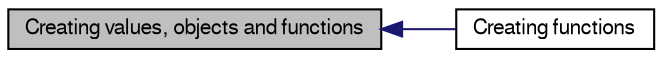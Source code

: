 digraph structs
{
  bgcolor="transparent";
  edge [fontname="FreeSans",fontsize="10",labelfontname="FreeSans",labelfontsize="10"];
  node [fontname="FreeSans",fontsize="10",shape=record];
  rankdir=LR;
  Node0 [label="Creating values, objects and functions",height=0.2,width=0.4,color="black", fillcolor="grey75", style="filled" fontcolor="black"];
  Node1 [label="Creating functions",height=0.2,width=0.4,color="black",URL="$group__create__function.html",tooltip="Functions for creating native functions."];
  Node0->Node1 [shape=plaintext, color="midnightblue", dir="back", style="solid"];
}
